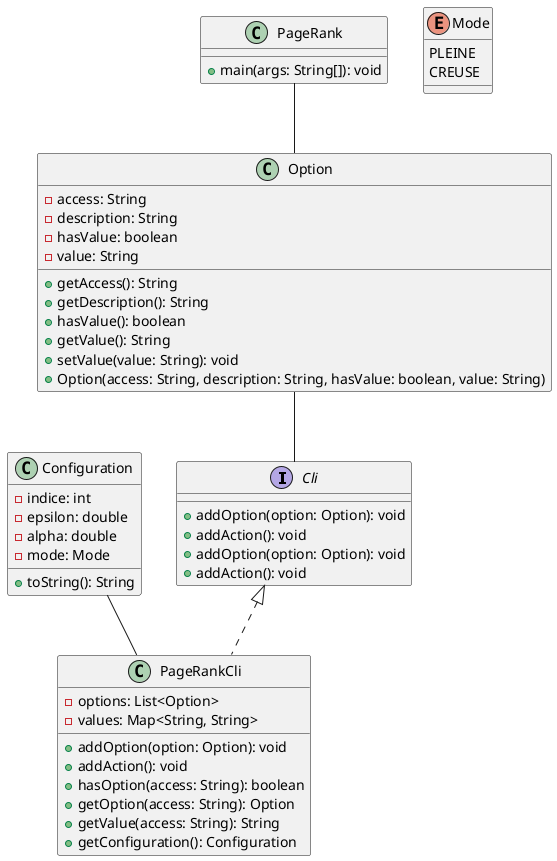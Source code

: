 @startuml

interface Cli {
    +addOption(option: Option): void
    +addAction(): void
}

class Option {
    -access: String
    -description: String
    -hasValue: boolean
    -value: String
    +getAccess(): String
    +getDescription(): String
    +hasValue(): boolean
    +getValue(): String
    +setValue(value: String): void
    +Option(access: String, description: String, hasValue: boolean, value: String)
}

enum Mode {
    PLEINE
    CREUSE
}

class Configuration {
    -indice: int
    -epsilon: double
    -alpha: double
    -mode: Mode
    +toString(): String
}

interface Cli {
    +addOption(option: Option): void
    +addAction(): void
}

class PageRankCli implements Cli {
    -options: List<Option>
    -values: Map<String, String>
    +addOption(option: Option): void
    +addAction(): void
    +hasOption(access: String): boolean
    +getOption(access: String): Option
    +getValue(access: String): String
    +getConfiguration(): Configuration
}

class PageRank {
    +main(args: String[]): void
}

Configuration -- PageRankCli
Option -- Cli
PageRank-- Option


@enduml